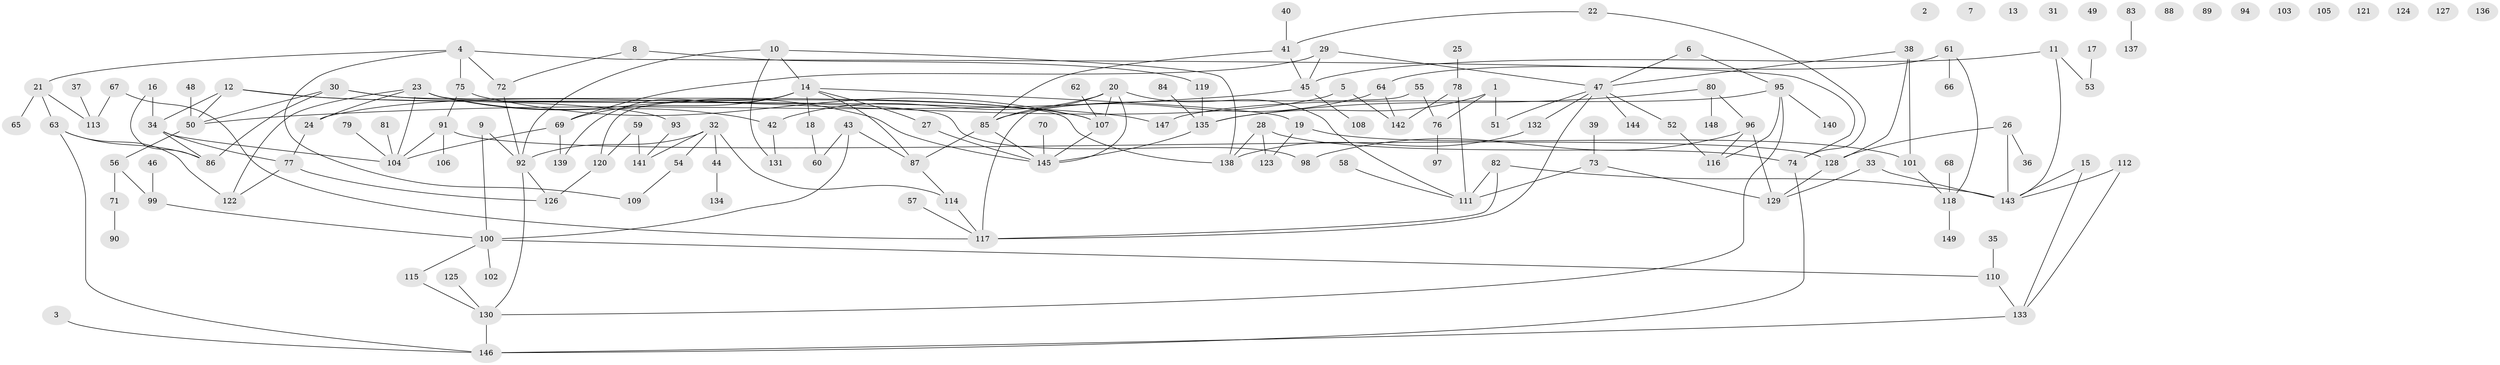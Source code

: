 // coarse degree distribution, {3: 0.16037735849056603, 0: 0.14150943396226415, 1: 0.22641509433962265, 7: 0.04716981132075472, 2: 0.16037735849056603, 8: 0.02830188679245283, 4: 0.07547169811320754, 6: 0.08490566037735849, 5: 0.07547169811320754}
// Generated by graph-tools (version 1.1) at 2025/23/03/03/25 07:23:30]
// undirected, 149 vertices, 192 edges
graph export_dot {
graph [start="1"]
  node [color=gray90,style=filled];
  1;
  2;
  3;
  4;
  5;
  6;
  7;
  8;
  9;
  10;
  11;
  12;
  13;
  14;
  15;
  16;
  17;
  18;
  19;
  20;
  21;
  22;
  23;
  24;
  25;
  26;
  27;
  28;
  29;
  30;
  31;
  32;
  33;
  34;
  35;
  36;
  37;
  38;
  39;
  40;
  41;
  42;
  43;
  44;
  45;
  46;
  47;
  48;
  49;
  50;
  51;
  52;
  53;
  54;
  55;
  56;
  57;
  58;
  59;
  60;
  61;
  62;
  63;
  64;
  65;
  66;
  67;
  68;
  69;
  70;
  71;
  72;
  73;
  74;
  75;
  76;
  77;
  78;
  79;
  80;
  81;
  82;
  83;
  84;
  85;
  86;
  87;
  88;
  89;
  90;
  91;
  92;
  93;
  94;
  95;
  96;
  97;
  98;
  99;
  100;
  101;
  102;
  103;
  104;
  105;
  106;
  107;
  108;
  109;
  110;
  111;
  112;
  113;
  114;
  115;
  116;
  117;
  118;
  119;
  120;
  121;
  122;
  123;
  124;
  125;
  126;
  127;
  128;
  129;
  130;
  131;
  132;
  133;
  134;
  135;
  136;
  137;
  138;
  139;
  140;
  141;
  142;
  143;
  144;
  145;
  146;
  147;
  148;
  149;
  1 -- 51;
  1 -- 76;
  1 -- 135;
  3 -- 146;
  4 -- 21;
  4 -- 72;
  4 -- 74;
  4 -- 75;
  4 -- 109;
  5 -- 24;
  5 -- 142;
  6 -- 47;
  6 -- 95;
  8 -- 72;
  8 -- 119;
  9 -- 92;
  9 -- 100;
  10 -- 14;
  10 -- 92;
  10 -- 131;
  10 -- 138;
  11 -- 45;
  11 -- 53;
  11 -- 143;
  12 -- 34;
  12 -- 50;
  12 -- 93;
  12 -- 147;
  14 -- 18;
  14 -- 19;
  14 -- 27;
  14 -- 69;
  14 -- 87;
  14 -- 120;
  14 -- 139;
  15 -- 133;
  15 -- 143;
  16 -- 34;
  16 -- 86;
  17 -- 53;
  18 -- 60;
  19 -- 101;
  19 -- 123;
  20 -- 42;
  20 -- 85;
  20 -- 107;
  20 -- 111;
  20 -- 145;
  21 -- 63;
  21 -- 65;
  21 -- 113;
  22 -- 41;
  22 -- 74;
  23 -- 24;
  23 -- 42;
  23 -- 98;
  23 -- 104;
  23 -- 122;
  23 -- 145;
  24 -- 77;
  25 -- 78;
  26 -- 36;
  26 -- 128;
  26 -- 143;
  27 -- 145;
  28 -- 74;
  28 -- 123;
  28 -- 138;
  29 -- 45;
  29 -- 47;
  29 -- 69;
  30 -- 50;
  30 -- 86;
  30 -- 107;
  30 -- 138;
  32 -- 44;
  32 -- 54;
  32 -- 92;
  32 -- 114;
  32 -- 141;
  33 -- 129;
  33 -- 143;
  34 -- 77;
  34 -- 86;
  34 -- 104;
  35 -- 110;
  37 -- 113;
  38 -- 47;
  38 -- 101;
  38 -- 128;
  39 -- 73;
  40 -- 41;
  41 -- 45;
  41 -- 85;
  42 -- 131;
  43 -- 60;
  43 -- 87;
  43 -- 100;
  44 -- 134;
  45 -- 50;
  45 -- 108;
  46 -- 99;
  47 -- 51;
  47 -- 52;
  47 -- 117;
  47 -- 132;
  47 -- 144;
  48 -- 50;
  50 -- 56;
  52 -- 116;
  54 -- 109;
  55 -- 76;
  55 -- 117;
  56 -- 71;
  56 -- 99;
  57 -- 117;
  58 -- 111;
  59 -- 120;
  59 -- 141;
  61 -- 64;
  61 -- 66;
  61 -- 118;
  62 -- 107;
  63 -- 86;
  63 -- 122;
  63 -- 146;
  64 -- 85;
  64 -- 142;
  67 -- 113;
  67 -- 117;
  68 -- 118;
  69 -- 104;
  69 -- 139;
  70 -- 145;
  71 -- 90;
  72 -- 92;
  73 -- 111;
  73 -- 129;
  74 -- 146;
  75 -- 91;
  75 -- 107;
  76 -- 97;
  77 -- 122;
  77 -- 126;
  78 -- 111;
  78 -- 142;
  79 -- 104;
  80 -- 96;
  80 -- 135;
  80 -- 148;
  81 -- 104;
  82 -- 111;
  82 -- 117;
  82 -- 143;
  83 -- 137;
  84 -- 135;
  85 -- 87;
  85 -- 145;
  87 -- 114;
  91 -- 104;
  91 -- 106;
  91 -- 128;
  92 -- 126;
  92 -- 130;
  93 -- 141;
  95 -- 116;
  95 -- 130;
  95 -- 140;
  95 -- 147;
  96 -- 98;
  96 -- 116;
  96 -- 129;
  99 -- 100;
  100 -- 102;
  100 -- 110;
  100 -- 115;
  101 -- 118;
  107 -- 145;
  110 -- 133;
  112 -- 133;
  112 -- 143;
  114 -- 117;
  115 -- 130;
  118 -- 149;
  119 -- 135;
  120 -- 126;
  125 -- 130;
  128 -- 129;
  130 -- 146;
  132 -- 138;
  133 -- 146;
  135 -- 145;
}
